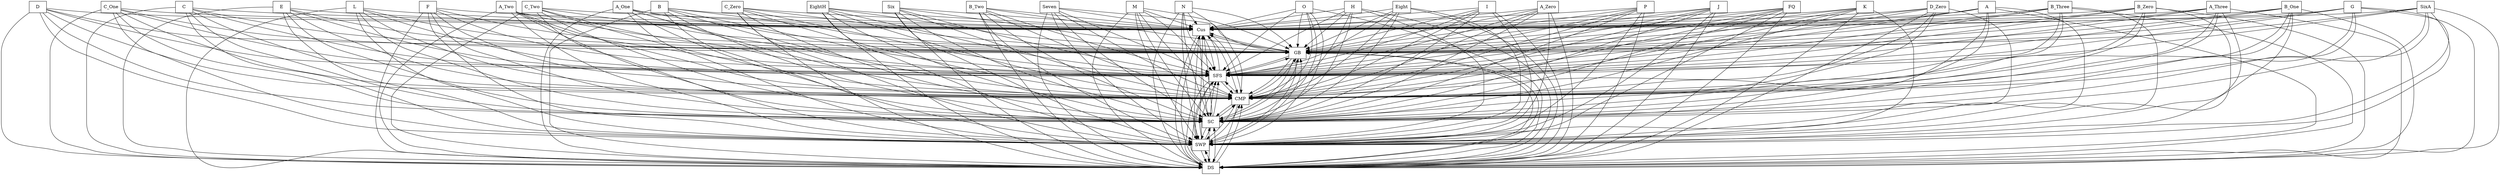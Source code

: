 digraph{
graph [rankdir=TB];
node [shape=box];
edge [arrowhead=normal];
0[label="D",]
1[label="E",]
2[label="F",]
3[label="B_One",]
4[label="G",]
5[label="A",]
6[label="Cus",]
7[label="B",]
8[label="C_One",]
9[label="GB",]
10[label="C",]
11[label="L",]
12[label="Seven",]
13[label="M",]
14[label="N",]
15[label="O",]
16[label="H",]
17[label="Eight",]
18[label="I",]
19[label="J",]
20[label="K",]
21[label="EightH",]
22[label="Six",]
23[label="B_Two",]
24[label="P",]
25[label="DS",]
26[label="FQ",]
27[label="SWP",]
28[label="D_Zero",]
29[label="A_Two",]
30[label="C_Two",]
31[label="SC",]
32[label="A_One",]
33[label="A_Three",]
34[label="B_Three",]
35[label="B_Zero",]
36[label="CMP",]
37[label="SFS",]
38[label="SixA",]
39[label="A_Zero",]
40[label="C_Zero",]
0->6[label="",]
0->9[label="",]
0->25[label="",]
0->27[label="",]
0->31[label="",]
0->36[label="",]
0->37[label="",]
1->6[label="",]
1->9[label="",]
1->25[label="",]
1->27[label="",]
1->31[label="",]
1->36[label="",]
1->37[label="",]
2->6[label="",]
2->9[label="",]
2->25[label="",]
2->27[label="",]
2->31[label="",]
2->36[label="",]
2->37[label="",]
3->6[label="",]
3->9[label="",]
3->25[label="",]
3->27[label="",]
3->31[label="",]
3->36[label="",]
3->37[label="",]
4->6[label="",]
4->9[label="",]
4->25[label="",]
4->27[label="",]
4->31[label="",]
4->36[label="",]
4->37[label="",]
5->6[label="",]
5->9[label="",]
5->25[label="",]
5->27[label="",]
5->31[label="",]
5->36[label="",]
5->37[label="",]
6->9[label="",]
6->25[label="",]
6->27[label="",]
6->31[label="",]
6->36[label="",]
6->37[label="",]
7->6[label="",]
7->9[label="",]
7->25[label="",]
7->27[label="",]
7->31[label="",]
7->36[label="",]
7->37[label="",]
8->6[label="",]
8->9[label="",]
8->25[label="",]
8->27[label="",]
8->31[label="",]
8->36[label="",]
8->37[label="",]
9->6[label="",]
9->25[label="",]
9->27[label="",]
9->31[label="",]
9->36[label="",]
9->37[label="",]
10->6[label="",]
10->9[label="",]
10->25[label="",]
10->27[label="",]
10->31[label="",]
10->36[label="",]
10->37[label="",]
11->6[label="",]
11->9[label="",]
11->25[label="",]
11->27[label="",]
11->31[label="",]
11->36[label="",]
11->37[label="",]
12->6[label="",]
12->9[label="",]
12->25[label="",]
12->27[label="",]
12->31[label="",]
12->36[label="",]
12->37[label="",]
13->6[label="",]
13->9[label="",]
13->25[label="",]
13->27[label="",]
13->31[label="",]
13->36[label="",]
13->37[label="",]
14->6[label="",]
14->9[label="",]
14->25[label="",]
14->27[label="",]
14->31[label="",]
14->36[label="",]
14->37[label="",]
15->6[label="",]
15->9[label="",]
15->25[label="",]
15->27[label="",]
15->31[label="",]
15->36[label="",]
15->37[label="",]
16->6[label="",]
16->9[label="",]
16->25[label="",]
16->27[label="",]
16->31[label="",]
16->36[label="",]
16->37[label="",]
17->6[label="",]
17->9[label="",]
17->25[label="",]
17->27[label="",]
17->31[label="",]
17->36[label="",]
17->37[label="",]
18->6[label="",]
18->9[label="",]
18->25[label="",]
18->27[label="",]
18->31[label="",]
18->36[label="",]
18->37[label="",]
19->6[label="",]
19->9[label="",]
19->25[label="",]
19->27[label="",]
19->31[label="",]
19->36[label="",]
19->37[label="",]
20->6[label="",]
20->9[label="",]
20->25[label="",]
20->27[label="",]
20->31[label="",]
20->36[label="",]
20->37[label="",]
21->6[label="",]
21->9[label="",]
21->25[label="",]
21->27[label="",]
21->31[label="",]
21->36[label="",]
21->37[label="",]
22->6[label="",]
22->9[label="",]
22->25[label="",]
22->27[label="",]
22->31[label="",]
22->36[label="",]
22->37[label="",]
23->6[label="",]
23->9[label="",]
23->25[label="",]
23->27[label="",]
23->31[label="",]
23->36[label="",]
23->37[label="",]
24->6[label="",]
24->9[label="",]
24->25[label="",]
24->27[label="",]
24->31[label="",]
24->36[label="",]
24->37[label="",]
25->6[label="",]
25->9[label="",]
25->27[label="",]
25->31[label="",]
25->36[label="",]
25->37[label="",]
26->6[label="",]
26->9[label="",]
26->25[label="",]
26->27[label="",]
26->31[label="",]
26->36[label="",]
26->37[label="",]
27->6[label="",]
27->9[label="",]
27->25[label="",]
27->31[label="",]
27->36[label="",]
27->37[label="",]
28->6[label="",]
28->9[label="",]
28->25[label="",]
28->27[label="",]
28->31[label="",]
28->36[label="",]
28->37[label="",]
29->6[label="",]
29->9[label="",]
29->25[label="",]
29->27[label="",]
29->31[label="",]
29->36[label="",]
29->37[label="",]
30->6[label="",]
30->9[label="",]
30->25[label="",]
30->27[label="",]
30->31[label="",]
30->36[label="",]
30->37[label="",]
31->6[label="",]
31->9[label="",]
31->25[label="",]
31->27[label="",]
31->36[label="",]
31->37[label="",]
32->6[label="",]
32->9[label="",]
32->25[label="",]
32->27[label="",]
32->31[label="",]
32->36[label="",]
32->37[label="",]
33->6[label="",]
33->9[label="",]
33->25[label="",]
33->27[label="",]
33->31[label="",]
33->36[label="",]
33->37[label="",]
34->6[label="",]
34->9[label="",]
34->25[label="",]
34->27[label="",]
34->31[label="",]
34->36[label="",]
34->37[label="",]
35->6[label="",]
35->9[label="",]
35->25[label="",]
35->27[label="",]
35->31[label="",]
35->36[label="",]
35->37[label="",]
36->6[label="",]
36->9[label="",]
36->25[label="",]
36->27[label="",]
36->31[label="",]
36->37[label="",]
37->6[label="",]
37->9[label="",]
37->25[label="",]
37->27[label="",]
37->31[label="",]
37->36[label="",]
38->6[label="",]
38->9[label="",]
38->25[label="",]
38->27[label="",]
38->31[label="",]
38->36[label="",]
38->37[label="",]
39->6[label="",]
39->9[label="",]
39->25[label="",]
39->27[label="",]
39->31[label="",]
39->36[label="",]
39->37[label="",]
40->6[label="",]
40->9[label="",]
40->25[label="",]
40->27[label="",]
40->31[label="",]
40->36[label="",]
40->37[label="",]
}
